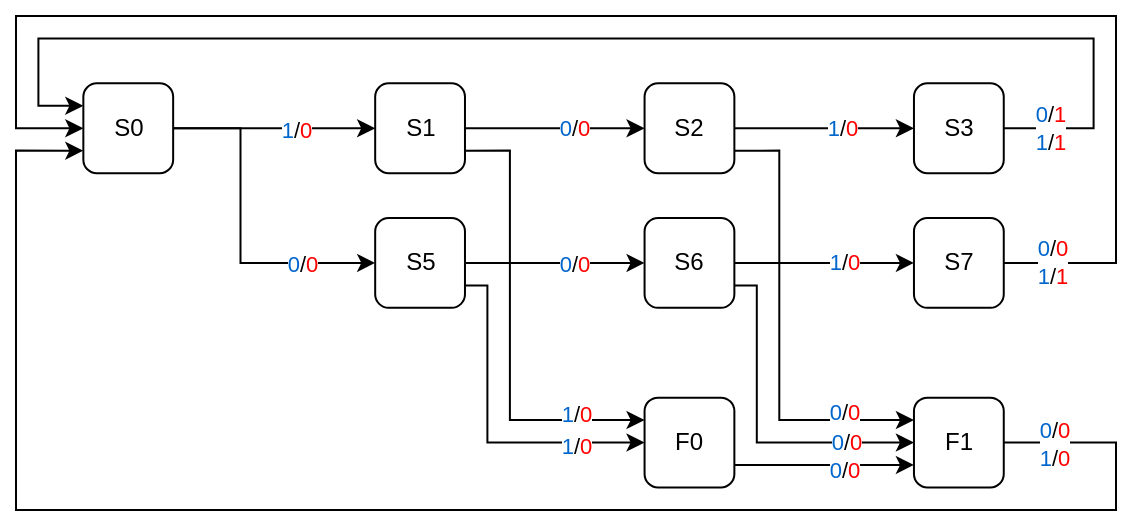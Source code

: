 <mxfile version="13.9.2" type="device"><diagram id="4ER7tlBmzk8k1xiq1UGj" name="Page-1"><mxGraphModel dx="1426" dy="857" grid="1" gridSize="10" guides="1" tooltips="1" connect="1" arrows="1" fold="1" page="1" pageScale="1" pageWidth="827" pageHeight="1169" math="0" shadow="0"><root><mxCell id="0"/><mxCell id="1" parent="0"/><mxCell id="q0h84v1QgmBlCu7vl4TA-1" value="" style="group;aspect=fixed;" vertex="1" connectable="0" parent="1"><mxGeometry x="70" y="240" width="550" height="246.94" as="geometry"/></mxCell><mxCell id="y-_SoKnXmlMvY1hyzC8p-2" value="S0" style="rounded=1;whiteSpace=wrap;html=1;" parent="q0h84v1QgmBlCu7vl4TA-1" vertex="1"><mxGeometry x="33.673" y="33.674" width="44.898" height="44.898" as="geometry"/></mxCell><mxCell id="y-_SoKnXmlMvY1hyzC8p-4" value="S1" style="rounded=1;whiteSpace=wrap;html=1;" parent="q0h84v1QgmBlCu7vl4TA-1" vertex="1"><mxGeometry x="179.592" y="33.674" width="44.898" height="44.898" as="geometry"/></mxCell><mxCell id="y-_SoKnXmlMvY1hyzC8p-5" value="" style="edgeStyle=orthogonalEdgeStyle;rounded=0;orthogonalLoop=1;jettySize=auto;html=1;" parent="q0h84v1QgmBlCu7vl4TA-1" source="y-_SoKnXmlMvY1hyzC8p-2" target="y-_SoKnXmlMvY1hyzC8p-4" edge="1"><mxGeometry relative="1" as="geometry"/></mxCell><mxCell id="y-_SoKnXmlMvY1hyzC8p-30" value="&lt;font color=&quot;#0066cc&quot;&gt;1&lt;/font&gt;/&lt;font color=&quot;#ff0000&quot;&gt;0&lt;/font&gt;" style="edgeLabel;html=1;align=center;verticalAlign=middle;resizable=0;points=[];" parent="y-_SoKnXmlMvY1hyzC8p-5" vertex="1" connectable="0"><mxGeometry x="0.218" y="-1" relative="1" as="geometry"><mxPoint as="offset"/></mxGeometry></mxCell><mxCell id="y-_SoKnXmlMvY1hyzC8p-9" value="S5" style="rounded=1;whiteSpace=wrap;html=1;" parent="q0h84v1QgmBlCu7vl4TA-1" vertex="1"><mxGeometry x="179.592" y="101.021" width="44.898" height="44.898" as="geometry"/></mxCell><mxCell id="y-_SoKnXmlMvY1hyzC8p-10" value="" style="edgeStyle=orthogonalEdgeStyle;rounded=0;orthogonalLoop=1;jettySize=auto;html=1;" parent="q0h84v1QgmBlCu7vl4TA-1" source="y-_SoKnXmlMvY1hyzC8p-2" target="y-_SoKnXmlMvY1hyzC8p-9" edge="1"><mxGeometry relative="1" as="geometry"><Array as="points"><mxPoint x="112.245" y="56.123"/><mxPoint x="112.245" y="123.47"/></Array></mxGeometry></mxCell><mxCell id="y-_SoKnXmlMvY1hyzC8p-31" value="&lt;font color=&quot;#0066cc&quot;&gt;0&lt;/font&gt;/&lt;font color=&quot;#ff0000&quot;&gt;0&lt;/font&gt;" style="edgeLabel;html=1;align=center;verticalAlign=middle;resizable=0;points=[];" parent="y-_SoKnXmlMvY1hyzC8p-10" vertex="1" connectable="0"><mxGeometry x="0.563" relative="1" as="geometry"><mxPoint as="offset"/></mxGeometry></mxCell><mxCell id="y-_SoKnXmlMvY1hyzC8p-11" value="S2" style="rounded=1;whiteSpace=wrap;html=1;" parent="q0h84v1QgmBlCu7vl4TA-1" vertex="1"><mxGeometry x="314.286" y="33.674" width="44.898" height="44.898" as="geometry"/></mxCell><mxCell id="y-_SoKnXmlMvY1hyzC8p-12" value="" style="edgeStyle=orthogonalEdgeStyle;rounded=0;orthogonalLoop=1;jettySize=auto;html=1;" parent="q0h84v1QgmBlCu7vl4TA-1" source="y-_SoKnXmlMvY1hyzC8p-4" target="y-_SoKnXmlMvY1hyzC8p-11" edge="1"><mxGeometry relative="1" as="geometry"/></mxCell><mxCell id="y-_SoKnXmlMvY1hyzC8p-32" value="&lt;font color=&quot;#0066cc&quot;&gt;0&lt;/font&gt;/&lt;font color=&quot;#ff0000&quot;&gt;0&lt;/font&gt;" style="edgeLabel;html=1;align=center;verticalAlign=middle;resizable=0;points=[];" parent="y-_SoKnXmlMvY1hyzC8p-12" vertex="1" connectable="0"><mxGeometry x="0.11" relative="1" as="geometry"><mxPoint x="4" as="offset"/></mxGeometry></mxCell><mxCell id="y-_SoKnXmlMvY1hyzC8p-13" value="S6" style="rounded=1;whiteSpace=wrap;html=1;" parent="q0h84v1QgmBlCu7vl4TA-1" vertex="1"><mxGeometry x="314.286" y="101.021" width="44.898" height="44.898" as="geometry"/></mxCell><mxCell id="y-_SoKnXmlMvY1hyzC8p-14" value="" style="edgeStyle=orthogonalEdgeStyle;rounded=0;orthogonalLoop=1;jettySize=auto;html=1;" parent="q0h84v1QgmBlCu7vl4TA-1" source="y-_SoKnXmlMvY1hyzC8p-9" target="y-_SoKnXmlMvY1hyzC8p-13" edge="1"><mxGeometry relative="1" as="geometry"/></mxCell><mxCell id="y-_SoKnXmlMvY1hyzC8p-35" value="&lt;font color=&quot;#0066cc&quot;&gt;0&lt;/font&gt;/&lt;font color=&quot;#ff0000&quot;&gt;0&lt;/font&gt;" style="edgeLabel;html=1;align=center;verticalAlign=middle;resizable=0;points=[];" parent="y-_SoKnXmlMvY1hyzC8p-14" vertex="1" connectable="0"><mxGeometry x="0.16" relative="1" as="geometry"><mxPoint x="2" as="offset"/></mxGeometry></mxCell><mxCell id="y-_SoKnXmlMvY1hyzC8p-27" style="edgeStyle=orthogonalEdgeStyle;rounded=0;orthogonalLoop=1;jettySize=auto;html=1;entryX=0;entryY=0.25;entryDx=0;entryDy=0;" parent="q0h84v1QgmBlCu7vl4TA-1" source="y-_SoKnXmlMvY1hyzC8p-15" target="y-_SoKnXmlMvY1hyzC8p-2" edge="1"><mxGeometry relative="1" as="geometry"><Array as="points"><mxPoint x="538.776" y="56.123"/><mxPoint x="538.776" y="11.225"/><mxPoint x="11.224" y="11.225"/><mxPoint x="11.224" y="44.898"/></Array></mxGeometry></mxCell><mxCell id="y-_SoKnXmlMvY1hyzC8p-34" value="&lt;font color=&quot;#0066cc&quot;&gt;0&lt;/font&gt;/&lt;font color=&quot;#ff0000&quot;&gt;1&lt;/font&gt;&lt;br&gt;&lt;font color=&quot;#0066cc&quot;&gt;1&lt;/font&gt;/&lt;font color=&quot;#ff0000&quot;&gt;1&lt;/font&gt;" style="edgeLabel;html=1;align=center;verticalAlign=middle;resizable=0;points=[];" parent="y-_SoKnXmlMvY1hyzC8p-27" vertex="1" connectable="0"><mxGeometry x="-0.931" relative="1" as="geometry"><mxPoint as="offset"/></mxGeometry></mxCell><mxCell id="y-_SoKnXmlMvY1hyzC8p-15" value="S3" style="rounded=1;whiteSpace=wrap;html=1;" parent="q0h84v1QgmBlCu7vl4TA-1" vertex="1"><mxGeometry x="448.98" y="33.674" width="44.898" height="44.898" as="geometry"/></mxCell><mxCell id="y-_SoKnXmlMvY1hyzC8p-16" value="" style="edgeStyle=orthogonalEdgeStyle;rounded=0;orthogonalLoop=1;jettySize=auto;html=1;" parent="q0h84v1QgmBlCu7vl4TA-1" source="y-_SoKnXmlMvY1hyzC8p-11" target="y-_SoKnXmlMvY1hyzC8p-15" edge="1"><mxGeometry relative="1" as="geometry"/></mxCell><mxCell id="y-_SoKnXmlMvY1hyzC8p-33" value="&lt;font color=&quot;#0066cc&quot;&gt;1&lt;/font&gt;/&lt;font color=&quot;#ff0000&quot;&gt;0&lt;/font&gt;" style="edgeLabel;html=1;align=center;verticalAlign=middle;resizable=0;points=[];" parent="y-_SoKnXmlMvY1hyzC8p-16" vertex="1" connectable="0"><mxGeometry x="0.1" relative="1" as="geometry"><mxPoint x="4" as="offset"/></mxGeometry></mxCell><mxCell id="y-_SoKnXmlMvY1hyzC8p-28" style="edgeStyle=orthogonalEdgeStyle;rounded=0;orthogonalLoop=1;jettySize=auto;html=1;entryX=0;entryY=0.5;entryDx=0;entryDy=0;" parent="q0h84v1QgmBlCu7vl4TA-1" source="y-_SoKnXmlMvY1hyzC8p-17" target="y-_SoKnXmlMvY1hyzC8p-2" edge="1"><mxGeometry relative="1" as="geometry"><Array as="points"><mxPoint x="550.0" y="123.47"/><mxPoint x="550.0"/><mxPoint/><mxPoint y="56.123"/></Array></mxGeometry></mxCell><mxCell id="y-_SoKnXmlMvY1hyzC8p-37" value="&lt;font color=&quot;#0066cc&quot;&gt;0&lt;/font&gt;/&lt;font color=&quot;#ff0000&quot;&gt;0&lt;/font&gt;&lt;br&gt;&lt;font color=&quot;#0066cc&quot;&gt;1&lt;/font&gt;/&lt;font color=&quot;#ff0000&quot;&gt;1&lt;/font&gt;" style="edgeLabel;html=1;align=center;verticalAlign=middle;resizable=0;points=[];" parent="y-_SoKnXmlMvY1hyzC8p-28" vertex="1" connectable="0"><mxGeometry x="-0.933" y="1" relative="1" as="geometry"><mxPoint x="-4" as="offset"/></mxGeometry></mxCell><mxCell id="y-_SoKnXmlMvY1hyzC8p-17" value="S7" style="rounded=1;whiteSpace=wrap;html=1;" parent="q0h84v1QgmBlCu7vl4TA-1" vertex="1"><mxGeometry x="448.98" y="101.021" width="44.898" height="44.898" as="geometry"/></mxCell><mxCell id="y-_SoKnXmlMvY1hyzC8p-18" value="" style="edgeStyle=orthogonalEdgeStyle;rounded=0;orthogonalLoop=1;jettySize=auto;html=1;" parent="q0h84v1QgmBlCu7vl4TA-1" source="y-_SoKnXmlMvY1hyzC8p-13" target="y-_SoKnXmlMvY1hyzC8p-17" edge="1"><mxGeometry relative="1" as="geometry"/></mxCell><mxCell id="y-_SoKnXmlMvY1hyzC8p-36" value="&lt;font color=&quot;#0066cc&quot;&gt;1&lt;/font&gt;/&lt;font color=&quot;#ff0000&quot;&gt;0&lt;/font&gt;" style="edgeLabel;html=1;align=center;verticalAlign=middle;resizable=0;points=[];" parent="y-_SoKnXmlMvY1hyzC8p-18" vertex="1" connectable="0"><mxGeometry x="0.17" y="1" relative="1" as="geometry"><mxPoint x="2" as="offset"/></mxGeometry></mxCell><mxCell id="y-_SoKnXmlMvY1hyzC8p-21" value="F0" style="rounded=1;whiteSpace=wrap;html=1;" parent="q0h84v1QgmBlCu7vl4TA-1" vertex="1"><mxGeometry x="314.286" y="190.817" width="44.898" height="44.898" as="geometry"/></mxCell><mxCell id="y-_SoKnXmlMvY1hyzC8p-19" style="edgeStyle=orthogonalEdgeStyle;rounded=0;orthogonalLoop=1;jettySize=auto;html=1;exitX=1;exitY=0.75;exitDx=0;exitDy=0;entryX=0;entryY=0.25;entryDx=0;entryDy=0;" parent="q0h84v1QgmBlCu7vl4TA-1" source="y-_SoKnXmlMvY1hyzC8p-4" target="y-_SoKnXmlMvY1hyzC8p-21" edge="1"><mxGeometry relative="1" as="geometry"><mxPoint x="258.163" y="213.266" as="targetPoint"/><Array as="points"><mxPoint x="246.939" y="67.347"/><mxPoint x="246.939" y="202.042"/></Array></mxGeometry></mxCell><mxCell id="y-_SoKnXmlMvY1hyzC8p-38" value="&lt;font color=&quot;#0066cc&quot;&gt;1&lt;/font&gt;/&lt;font color=&quot;#ff0000&quot;&gt;0&lt;/font&gt;" style="edgeLabel;html=1;align=center;verticalAlign=middle;resizable=0;points=[];" parent="y-_SoKnXmlMvY1hyzC8p-19" vertex="1" connectable="0"><mxGeometry x="0.704" relative="1" as="geometry"><mxPoint x="-2" y="-3" as="offset"/></mxGeometry></mxCell><mxCell id="y-_SoKnXmlMvY1hyzC8p-20" style="edgeStyle=orthogonalEdgeStyle;rounded=0;orthogonalLoop=1;jettySize=auto;html=1;exitX=1;exitY=0.75;exitDx=0;exitDy=0;entryX=0;entryY=0.5;entryDx=0;entryDy=0;" parent="q0h84v1QgmBlCu7vl4TA-1" source="y-_SoKnXmlMvY1hyzC8p-9" target="y-_SoKnXmlMvY1hyzC8p-21" edge="1"><mxGeometry relative="1" as="geometry"><mxPoint x="246.939" y="235.715" as="targetPoint"/><Array as="points"><mxPoint x="235.714" y="134.695"/><mxPoint x="235.714" y="213.266"/></Array></mxGeometry></mxCell><mxCell id="y-_SoKnXmlMvY1hyzC8p-39" value="&lt;font color=&quot;#0066cc&quot;&gt;1&lt;/font&gt;/&lt;font color=&quot;#ff0000&quot;&gt;0&lt;/font&gt;" style="edgeLabel;html=1;align=center;verticalAlign=middle;resizable=0;points=[];" parent="y-_SoKnXmlMvY1hyzC8p-20" vertex="1" connectable="0"><mxGeometry x="0.616" y="-1" relative="1" as="geometry"><mxPoint x="-2" as="offset"/></mxGeometry></mxCell><mxCell id="y-_SoKnXmlMvY1hyzC8p-29" style="edgeStyle=orthogonalEdgeStyle;rounded=0;orthogonalLoop=1;jettySize=auto;html=1;entryX=0;entryY=0.75;entryDx=0;entryDy=0;" parent="q0h84v1QgmBlCu7vl4TA-1" source="y-_SoKnXmlMvY1hyzC8p-22" target="y-_SoKnXmlMvY1hyzC8p-2" edge="1"><mxGeometry relative="1" as="geometry"><Array as="points"><mxPoint x="550.0" y="213.266"/><mxPoint x="550.0" y="246.94"/><mxPoint y="246.94"/><mxPoint y="67.347"/></Array></mxGeometry></mxCell><mxCell id="y-_SoKnXmlMvY1hyzC8p-43" value="&lt;font color=&quot;#0066cc&quot;&gt;0&lt;/font&gt;/&lt;font color=&quot;#ff0000&quot;&gt;0&lt;/font&gt;&lt;br&gt;&lt;font color=&quot;#0066cc&quot;&gt;1&lt;/font&gt;/&lt;font color=&quot;#ff0000&quot;&gt;0&lt;/font&gt;" style="edgeLabel;html=1;align=center;verticalAlign=middle;resizable=0;points=[];" parent="y-_SoKnXmlMvY1hyzC8p-29" vertex="1" connectable="0"><mxGeometry x="-0.933" relative="1" as="geometry"><mxPoint x="-4" as="offset"/></mxGeometry></mxCell><mxCell id="y-_SoKnXmlMvY1hyzC8p-22" value="F1" style="rounded=1;whiteSpace=wrap;html=1;" parent="q0h84v1QgmBlCu7vl4TA-1" vertex="1"><mxGeometry x="448.98" y="190.817" width="44.898" height="44.898" as="geometry"/></mxCell><mxCell id="y-_SoKnXmlMvY1hyzC8p-24" style="edgeStyle=orthogonalEdgeStyle;rounded=0;orthogonalLoop=1;jettySize=auto;html=1;exitX=1;exitY=0.75;exitDx=0;exitDy=0;entryX=0;entryY=0.25;entryDx=0;entryDy=0;" parent="q0h84v1QgmBlCu7vl4TA-1" source="y-_SoKnXmlMvY1hyzC8p-11" target="y-_SoKnXmlMvY1hyzC8p-22" edge="1"><mxGeometry relative="1" as="geometry"><Array as="points"><mxPoint x="381.633" y="67.347"/><mxPoint x="381.633" y="202.042"/></Array></mxGeometry></mxCell><mxCell id="y-_SoKnXmlMvY1hyzC8p-40" value="&lt;font color=&quot;#0066cc&quot;&gt;0&lt;/font&gt;/&lt;font color=&quot;#ff0000&quot;&gt;0&lt;/font&gt;" style="edgeLabel;html=1;align=center;verticalAlign=middle;resizable=0;points=[];" parent="y-_SoKnXmlMvY1hyzC8p-24" vertex="1" connectable="0"><mxGeometry x="0.716" y="1" relative="1" as="geometry"><mxPoint x="-3" y="-3" as="offset"/></mxGeometry></mxCell><mxCell id="y-_SoKnXmlMvY1hyzC8p-25" style="edgeStyle=orthogonalEdgeStyle;rounded=0;orthogonalLoop=1;jettySize=auto;html=1;exitX=1;exitY=0.75;exitDx=0;exitDy=0;entryX=0;entryY=0.5;entryDx=0;entryDy=0;" parent="q0h84v1QgmBlCu7vl4TA-1" source="y-_SoKnXmlMvY1hyzC8p-13" target="y-_SoKnXmlMvY1hyzC8p-22" edge="1"><mxGeometry relative="1" as="geometry"><Array as="points"><mxPoint x="370.408" y="134.695"/><mxPoint x="370.408" y="213.266"/></Array></mxGeometry></mxCell><mxCell id="y-_SoKnXmlMvY1hyzC8p-41" value="&lt;font color=&quot;#0066cc&quot;&gt;0&lt;/font&gt;/&lt;font color=&quot;#ff0000&quot;&gt;0&lt;/font&gt;" style="edgeLabel;html=1;align=center;verticalAlign=middle;resizable=0;points=[];" parent="y-_SoKnXmlMvY1hyzC8p-25" vertex="1" connectable="0"><mxGeometry x="0.627" relative="1" as="geometry"><mxPoint x="-3" y="-1" as="offset"/></mxGeometry></mxCell><mxCell id="y-_SoKnXmlMvY1hyzC8p-26" style="edgeStyle=orthogonalEdgeStyle;rounded=0;orthogonalLoop=1;jettySize=auto;html=1;exitX=1;exitY=0.75;exitDx=0;exitDy=0;entryX=0;entryY=0.75;entryDx=0;entryDy=0;" parent="q0h84v1QgmBlCu7vl4TA-1" source="y-_SoKnXmlMvY1hyzC8p-21" target="y-_SoKnXmlMvY1hyzC8p-22" edge="1"><mxGeometry relative="1" as="geometry"/></mxCell><mxCell id="y-_SoKnXmlMvY1hyzC8p-42" value="&lt;font color=&quot;#0066cc&quot;&gt;0&lt;/font&gt;/&lt;font color=&quot;#ff0000&quot;&gt;0&lt;/font&gt;" style="edgeLabel;html=1;align=center;verticalAlign=middle;resizable=0;points=[];" parent="y-_SoKnXmlMvY1hyzC8p-26" vertex="1" connectable="0"><mxGeometry x="0.31" relative="1" as="geometry"><mxPoint x="-4" y="2" as="offset"/></mxGeometry></mxCell></root></mxGraphModel></diagram></mxfile>